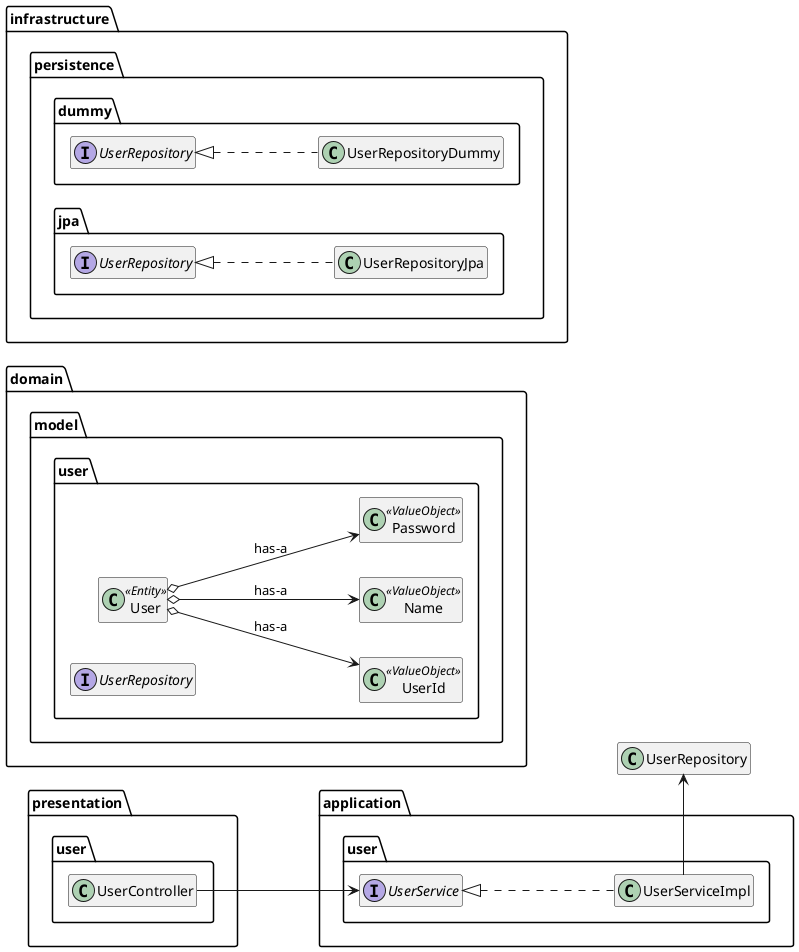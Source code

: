 @startuml
hide empty methods
hide empty fields
left to right direction
skinparam shadowing false

package domain.model{
    package user{
        class User<<Entity>>
        class UserId<<ValueObject>>
        class Name<<ValueObject>>
        class Password<<ValueObject>>
        interface UserRepository
        User o--> UserId: has-a
        User o--> Name: has-a
        User o--> Password: has-a
    }
}

package infrastructure{
    package persistence{
        package dummy{
            class UserRepositoryDummy implements UserRepository
        }
        package jpa{
            class UserRepositoryJpa implements UserRepository
        }
    }
}

package application{
    package "user" as au {
        interface UserService
        class UserServiceImpl implements UserService
    }
}
package presentation{
    package "user" as pu{
        class UserController
    }
}
UserController --> UserService
'UserController -> User
UserServiceImpl -> UserRepository
'UserServiceImpl -> User
@enduml